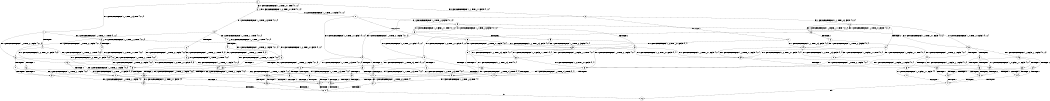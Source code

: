 digraph BCG {
size = "7, 10.5";
center = TRUE;
node [shape = circle];
0 [peripheries = 2];
0 -> 1 [label = "EX !1 !ATOMIC_EXCH_BRANCH (1, +1, TRUE, +0, 3, TRUE) !{0, 1, 2}"];
0 -> 2 [label = "EX !2 !ATOMIC_EXCH_BRANCH (1, +1, TRUE, +1, 1, FALSE) !{0, 1, 2}"];
0 -> 3 [label = "EX !0 !ATOMIC_EXCH_BRANCH (1, +0, TRUE, +0, 1, TRUE) !{0, 1, 2}"];
1 -> 4 [label = "TERMINATE !1"];
1 -> 5 [label = "EX !2 !ATOMIC_EXCH_BRANCH (1, +1, TRUE, +1, 1, TRUE) !{0, 1, 2}"];
1 -> 6 [label = "EX !0 !ATOMIC_EXCH_BRANCH (1, +0, TRUE, +0, 1, FALSE) !{0, 1, 2}"];
2 -> 7 [label = "TERMINATE !2"];
2 -> 8 [label = "EX !1 !ATOMIC_EXCH_BRANCH (1, +1, TRUE, +0, 3, FALSE) !{0, 1, 2}"];
2 -> 9 [label = "EX !0 !ATOMIC_EXCH_BRANCH (1, +0, TRUE, +0, 1, FALSE) !{0, 1, 2}"];
3 -> 10 [label = "EX !1 !ATOMIC_EXCH_BRANCH (1, +1, TRUE, +0, 3, TRUE) !{0, 1, 2}"];
3 -> 11 [label = "EX !2 !ATOMIC_EXCH_BRANCH (1, +1, TRUE, +1, 1, FALSE) !{0, 1, 2}"];
3 -> 3 [label = "EX !0 !ATOMIC_EXCH_BRANCH (1, +0, TRUE, +0, 1, TRUE) !{0, 1, 2}"];
4 -> 12 [label = "EX !2 !ATOMIC_EXCH_BRANCH (1, +1, TRUE, +1, 1, TRUE) !{0, 2}"];
4 -> 13 [label = "EX !0 !ATOMIC_EXCH_BRANCH (1, +0, TRUE, +0, 1, FALSE) !{0, 2}"];
5 -> 14 [label = "TERMINATE !1"];
5 -> 15 [label = "EX !0 !ATOMIC_EXCH_BRANCH (1, +0, TRUE, +0, 1, FALSE) !{0, 1, 2}"];
5 -> 5 [label = "EX !2 !ATOMIC_EXCH_BRANCH (1, +1, TRUE, +1, 1, TRUE) !{0, 1, 2}"];
6 -> 16 [label = "TERMINATE !1"];
6 -> 17 [label = "TERMINATE !0"];
6 -> 18 [label = "EX !2 !ATOMIC_EXCH_BRANCH (1, +1, TRUE, +1, 1, FALSE) !{0, 1, 2}"];
7 -> 19 [label = "EX !1 !ATOMIC_EXCH_BRANCH (1, +1, TRUE, +0, 3, FALSE) !{0, 1}"];
7 -> 20 [label = "EX !0 !ATOMIC_EXCH_BRANCH (1, +0, TRUE, +0, 1, FALSE) !{0, 1}"];
8 -> 21 [label = "TERMINATE !2"];
8 -> 22 [label = "EX !0 !ATOMIC_EXCH_BRANCH (1, +0, TRUE, +0, 1, FALSE) !{0, 1, 2}"];
8 -> 23 [label = "EX !1 !ATOMIC_EXCH_BRANCH (1, +0, FALSE, +1, 1, TRUE) !{0, 1, 2}"];
9 -> 24 [label = "TERMINATE !2"];
9 -> 25 [label = "TERMINATE !0"];
9 -> 18 [label = "EX !1 !ATOMIC_EXCH_BRANCH (1, +1, TRUE, +0, 3, TRUE) !{0, 1, 2}"];
10 -> 26 [label = "TERMINATE !1"];
10 -> 27 [label = "EX !2 !ATOMIC_EXCH_BRANCH (1, +1, TRUE, +1, 1, TRUE) !{0, 1, 2}"];
10 -> 6 [label = "EX !0 !ATOMIC_EXCH_BRANCH (1, +0, TRUE, +0, 1, FALSE) !{0, 1, 2}"];
11 -> 28 [label = "TERMINATE !2"];
11 -> 29 [label = "EX !1 !ATOMIC_EXCH_BRANCH (1, +1, TRUE, +0, 3, FALSE) !{0, 1, 2}"];
11 -> 9 [label = "EX !0 !ATOMIC_EXCH_BRANCH (1, +0, TRUE, +0, 1, FALSE) !{0, 1, 2}"];
12 -> 30 [label = "EX !0 !ATOMIC_EXCH_BRANCH (1, +0, TRUE, +0, 1, FALSE) !{0, 2}"];
12 -> 12 [label = "EX !2 !ATOMIC_EXCH_BRANCH (1, +1, TRUE, +1, 1, TRUE) !{0, 2}"];
13 -> 31 [label = "TERMINATE !0"];
13 -> 32 [label = "EX !2 !ATOMIC_EXCH_BRANCH (1, +1, TRUE, +1, 1, FALSE) !{0, 2}"];
14 -> 30 [label = "EX !0 !ATOMIC_EXCH_BRANCH (1, +0, TRUE, +0, 1, FALSE) !{0, 2}"];
14 -> 12 [label = "EX !2 !ATOMIC_EXCH_BRANCH (1, +1, TRUE, +1, 1, TRUE) !{0, 2}"];
15 -> 33 [label = "TERMINATE !1"];
15 -> 34 [label = "TERMINATE !0"];
15 -> 18 [label = "EX !2 !ATOMIC_EXCH_BRANCH (1, +1, TRUE, +1, 1, FALSE) !{0, 1, 2}"];
16 -> 31 [label = "TERMINATE !0"];
16 -> 32 [label = "EX !2 !ATOMIC_EXCH_BRANCH (1, +1, TRUE, +1, 1, FALSE) !{0, 2}"];
17 -> 31 [label = "TERMINATE !1"];
17 -> 35 [label = "EX !2 !ATOMIC_EXCH_BRANCH (1, +1, TRUE, +1, 1, FALSE) !{1, 2}"];
18 -> 36 [label = "TERMINATE !1"];
18 -> 37 [label = "TERMINATE !2"];
18 -> 38 [label = "TERMINATE !0"];
19 -> 39 [label = "EX !0 !ATOMIC_EXCH_BRANCH (1, +0, TRUE, +0, 1, FALSE) !{0, 1}"];
19 -> 40 [label = "EX !1 !ATOMIC_EXCH_BRANCH (1, +0, FALSE, +1, 1, TRUE) !{0, 1}"];
20 -> 41 [label = "TERMINATE !0"];
20 -> 42 [label = "EX !1 !ATOMIC_EXCH_BRANCH (1, +1, TRUE, +0, 3, TRUE) !{0, 1}"];
21 -> 39 [label = "EX !0 !ATOMIC_EXCH_BRANCH (1, +0, TRUE, +0, 1, FALSE) !{0, 1}"];
21 -> 40 [label = "EX !1 !ATOMIC_EXCH_BRANCH (1, +0, FALSE, +1, 1, TRUE) !{0, 1}"];
22 -> 43 [label = "TERMINATE !2"];
22 -> 44 [label = "TERMINATE !0"];
22 -> 45 [label = "EX !1 !ATOMIC_EXCH_BRANCH (1, +0, FALSE, +1, 1, FALSE) !{0, 1, 2}"];
23 -> 46 [label = "TERMINATE !2"];
23 -> 47 [label = "EX !0 !ATOMIC_EXCH_BRANCH (1, +0, TRUE, +0, 1, FALSE) !{0, 1, 2}"];
23 -> 8 [label = "EX !1 !ATOMIC_EXCH_BRANCH (1, +1, TRUE, +0, 3, FALSE) !{0, 1, 2}"];
24 -> 41 [label = "TERMINATE !0"];
24 -> 42 [label = "EX !1 !ATOMIC_EXCH_BRANCH (1, +1, TRUE, +0, 3, TRUE) !{0, 1}"];
25 -> 41 [label = "TERMINATE !2"];
25 -> 35 [label = "EX !1 !ATOMIC_EXCH_BRANCH (1, +1, TRUE, +0, 3, TRUE) !{1, 2}"];
26 -> 48 [label = "EX !2 !ATOMIC_EXCH_BRANCH (1, +1, TRUE, +1, 1, TRUE) !{0, 2}"];
26 -> 13 [label = "EX !0 !ATOMIC_EXCH_BRANCH (1, +0, TRUE, +0, 1, FALSE) !{0, 2}"];
27 -> 49 [label = "TERMINATE !1"];
27 -> 27 [label = "EX !2 !ATOMIC_EXCH_BRANCH (1, +1, TRUE, +1, 1, TRUE) !{0, 1, 2}"];
27 -> 15 [label = "EX !0 !ATOMIC_EXCH_BRANCH (1, +0, TRUE, +0, 1, FALSE) !{0, 1, 2}"];
28 -> 50 [label = "EX !1 !ATOMIC_EXCH_BRANCH (1, +1, TRUE, +0, 3, FALSE) !{0, 1}"];
28 -> 20 [label = "EX !0 !ATOMIC_EXCH_BRANCH (1, +0, TRUE, +0, 1, FALSE) !{0, 1}"];
29 -> 51 [label = "TERMINATE !2"];
29 -> 52 [label = "EX !1 !ATOMIC_EXCH_BRANCH (1, +0, FALSE, +1, 1, TRUE) !{0, 1, 2}"];
29 -> 22 [label = "EX !0 !ATOMIC_EXCH_BRANCH (1, +0, TRUE, +0, 1, FALSE) !{0, 1, 2}"];
30 -> 53 [label = "TERMINATE !0"];
30 -> 32 [label = "EX !2 !ATOMIC_EXCH_BRANCH (1, +1, TRUE, +1, 1, FALSE) !{0, 2}"];
31 -> 54 [label = "EX !2 !ATOMIC_EXCH_BRANCH (1, +1, TRUE, +1, 1, FALSE) !{2}"];
32 -> 55 [label = "TERMINATE !2"];
32 -> 56 [label = "TERMINATE !0"];
33 -> 53 [label = "TERMINATE !0"];
33 -> 32 [label = "EX !2 !ATOMIC_EXCH_BRANCH (1, +1, TRUE, +1, 1, FALSE) !{0, 2}"];
34 -> 53 [label = "TERMINATE !1"];
34 -> 35 [label = "EX !2 !ATOMIC_EXCH_BRANCH (1, +1, TRUE, +1, 1, FALSE) !{1, 2}"];
35 -> 56 [label = "TERMINATE !1"];
35 -> 57 [label = "TERMINATE !2"];
36 -> 55 [label = "TERMINATE !2"];
36 -> 56 [label = "TERMINATE !0"];
37 -> 55 [label = "TERMINATE !1"];
37 -> 57 [label = "TERMINATE !0"];
38 -> 56 [label = "TERMINATE !1"];
38 -> 57 [label = "TERMINATE !2"];
39 -> 58 [label = "TERMINATE !0"];
39 -> 59 [label = "EX !1 !ATOMIC_EXCH_BRANCH (1, +0, FALSE, +1, 1, FALSE) !{0, 1}"];
40 -> 60 [label = "EX !0 !ATOMIC_EXCH_BRANCH (1, +0, TRUE, +0, 1, FALSE) !{0, 1}"];
40 -> 19 [label = "EX !1 !ATOMIC_EXCH_BRANCH (1, +1, TRUE, +0, 3, FALSE) !{0, 1}"];
41 -> 61 [label = "EX !1 !ATOMIC_EXCH_BRANCH (1, +1, TRUE, +0, 3, TRUE) !{1}"];
42 -> 55 [label = "TERMINATE !1"];
42 -> 57 [label = "TERMINATE !0"];
43 -> 58 [label = "TERMINATE !0"];
43 -> 59 [label = "EX !1 !ATOMIC_EXCH_BRANCH (1, +0, FALSE, +1, 1, FALSE) !{0, 1}"];
44 -> 58 [label = "TERMINATE !2"];
44 -> 62 [label = "EX !1 !ATOMIC_EXCH_BRANCH (1, +0, FALSE, +1, 1, FALSE) !{1, 2}"];
45 -> 63 [label = "TERMINATE !1"];
45 -> 64 [label = "TERMINATE !2"];
45 -> 65 [label = "TERMINATE !0"];
46 -> 60 [label = "EX !0 !ATOMIC_EXCH_BRANCH (1, +0, TRUE, +0, 1, FALSE) !{0, 1}"];
46 -> 19 [label = "EX !1 !ATOMIC_EXCH_BRANCH (1, +1, TRUE, +0, 3, FALSE) !{0, 1}"];
47 -> 66 [label = "TERMINATE !2"];
47 -> 67 [label = "TERMINATE !0"];
47 -> 18 [label = "EX !1 !ATOMIC_EXCH_BRANCH (1, +1, TRUE, +0, 3, TRUE) !{0, 1, 2}"];
48 -> 48 [label = "EX !2 !ATOMIC_EXCH_BRANCH (1, +1, TRUE, +1, 1, TRUE) !{0, 2}"];
48 -> 30 [label = "EX !0 !ATOMIC_EXCH_BRANCH (1, +0, TRUE, +0, 1, FALSE) !{0, 2}"];
49 -> 48 [label = "EX !2 !ATOMIC_EXCH_BRANCH (1, +1, TRUE, +1, 1, TRUE) !{0, 2}"];
49 -> 30 [label = "EX !0 !ATOMIC_EXCH_BRANCH (1, +0, TRUE, +0, 1, FALSE) !{0, 2}"];
50 -> 68 [label = "EX !1 !ATOMIC_EXCH_BRANCH (1, +0, FALSE, +1, 1, TRUE) !{0, 1}"];
50 -> 39 [label = "EX !0 !ATOMIC_EXCH_BRANCH (1, +0, TRUE, +0, 1, FALSE) !{0, 1}"];
51 -> 68 [label = "EX !1 !ATOMIC_EXCH_BRANCH (1, +0, FALSE, +1, 1, TRUE) !{0, 1}"];
51 -> 39 [label = "EX !0 !ATOMIC_EXCH_BRANCH (1, +0, TRUE, +0, 1, FALSE) !{0, 1}"];
52 -> 69 [label = "TERMINATE !2"];
52 -> 29 [label = "EX !1 !ATOMIC_EXCH_BRANCH (1, +1, TRUE, +0, 3, FALSE) !{0, 1, 2}"];
52 -> 47 [label = "EX !0 !ATOMIC_EXCH_BRANCH (1, +0, TRUE, +0, 1, FALSE) !{0, 1, 2}"];
53 -> 54 [label = "EX !2 !ATOMIC_EXCH_BRANCH (1, +1, TRUE, +1, 1, FALSE) !{2}"];
54 -> 70 [label = "TERMINATE !2"];
55 -> 70 [label = "TERMINATE !0"];
56 -> 70 [label = "TERMINATE !2"];
57 -> 70 [label = "TERMINATE !1"];
58 -> 71 [label = "EX !1 !ATOMIC_EXCH_BRANCH (1, +0, FALSE, +1, 1, FALSE) !{1}"];
59 -> 72 [label = "TERMINATE !1"];
59 -> 73 [label = "TERMINATE !0"];
60 -> 74 [label = "TERMINATE !0"];
60 -> 42 [label = "EX !1 !ATOMIC_EXCH_BRANCH (1, +1, TRUE, +0, 3, TRUE) !{0, 1}"];
61 -> 70 [label = "TERMINATE !1"];
62 -> 75 [label = "TERMINATE !1"];
62 -> 73 [label = "TERMINATE !2"];
63 -> 72 [label = "TERMINATE !2"];
63 -> 75 [label = "TERMINATE !0"];
64 -> 72 [label = "TERMINATE !1"];
64 -> 73 [label = "TERMINATE !0"];
65 -> 75 [label = "TERMINATE !1"];
65 -> 73 [label = "TERMINATE !2"];
66 -> 74 [label = "TERMINATE !0"];
66 -> 42 [label = "EX !1 !ATOMIC_EXCH_BRANCH (1, +1, TRUE, +0, 3, TRUE) !{0, 1}"];
67 -> 74 [label = "TERMINATE !2"];
67 -> 35 [label = "EX !1 !ATOMIC_EXCH_BRANCH (1, +1, TRUE, +0, 3, TRUE) !{1, 2}"];
68 -> 50 [label = "EX !1 !ATOMIC_EXCH_BRANCH (1, +1, TRUE, +0, 3, FALSE) !{0, 1}"];
68 -> 60 [label = "EX !0 !ATOMIC_EXCH_BRANCH (1, +0, TRUE, +0, 1, FALSE) !{0, 1}"];
69 -> 50 [label = "EX !1 !ATOMIC_EXCH_BRANCH (1, +1, TRUE, +0, 3, FALSE) !{0, 1}"];
69 -> 60 [label = "EX !0 !ATOMIC_EXCH_BRANCH (1, +0, TRUE, +0, 1, FALSE) !{0, 1}"];
70 -> 76 [label = "exit"];
71 -> 77 [label = "TERMINATE !1"];
72 -> 77 [label = "TERMINATE !0"];
73 -> 77 [label = "TERMINATE !1"];
74 -> 61 [label = "EX !1 !ATOMIC_EXCH_BRANCH (1, +1, TRUE, +0, 3, TRUE) !{1}"];
75 -> 77 [label = "TERMINATE !2"];
77 -> 76 [label = "exit"];
}
